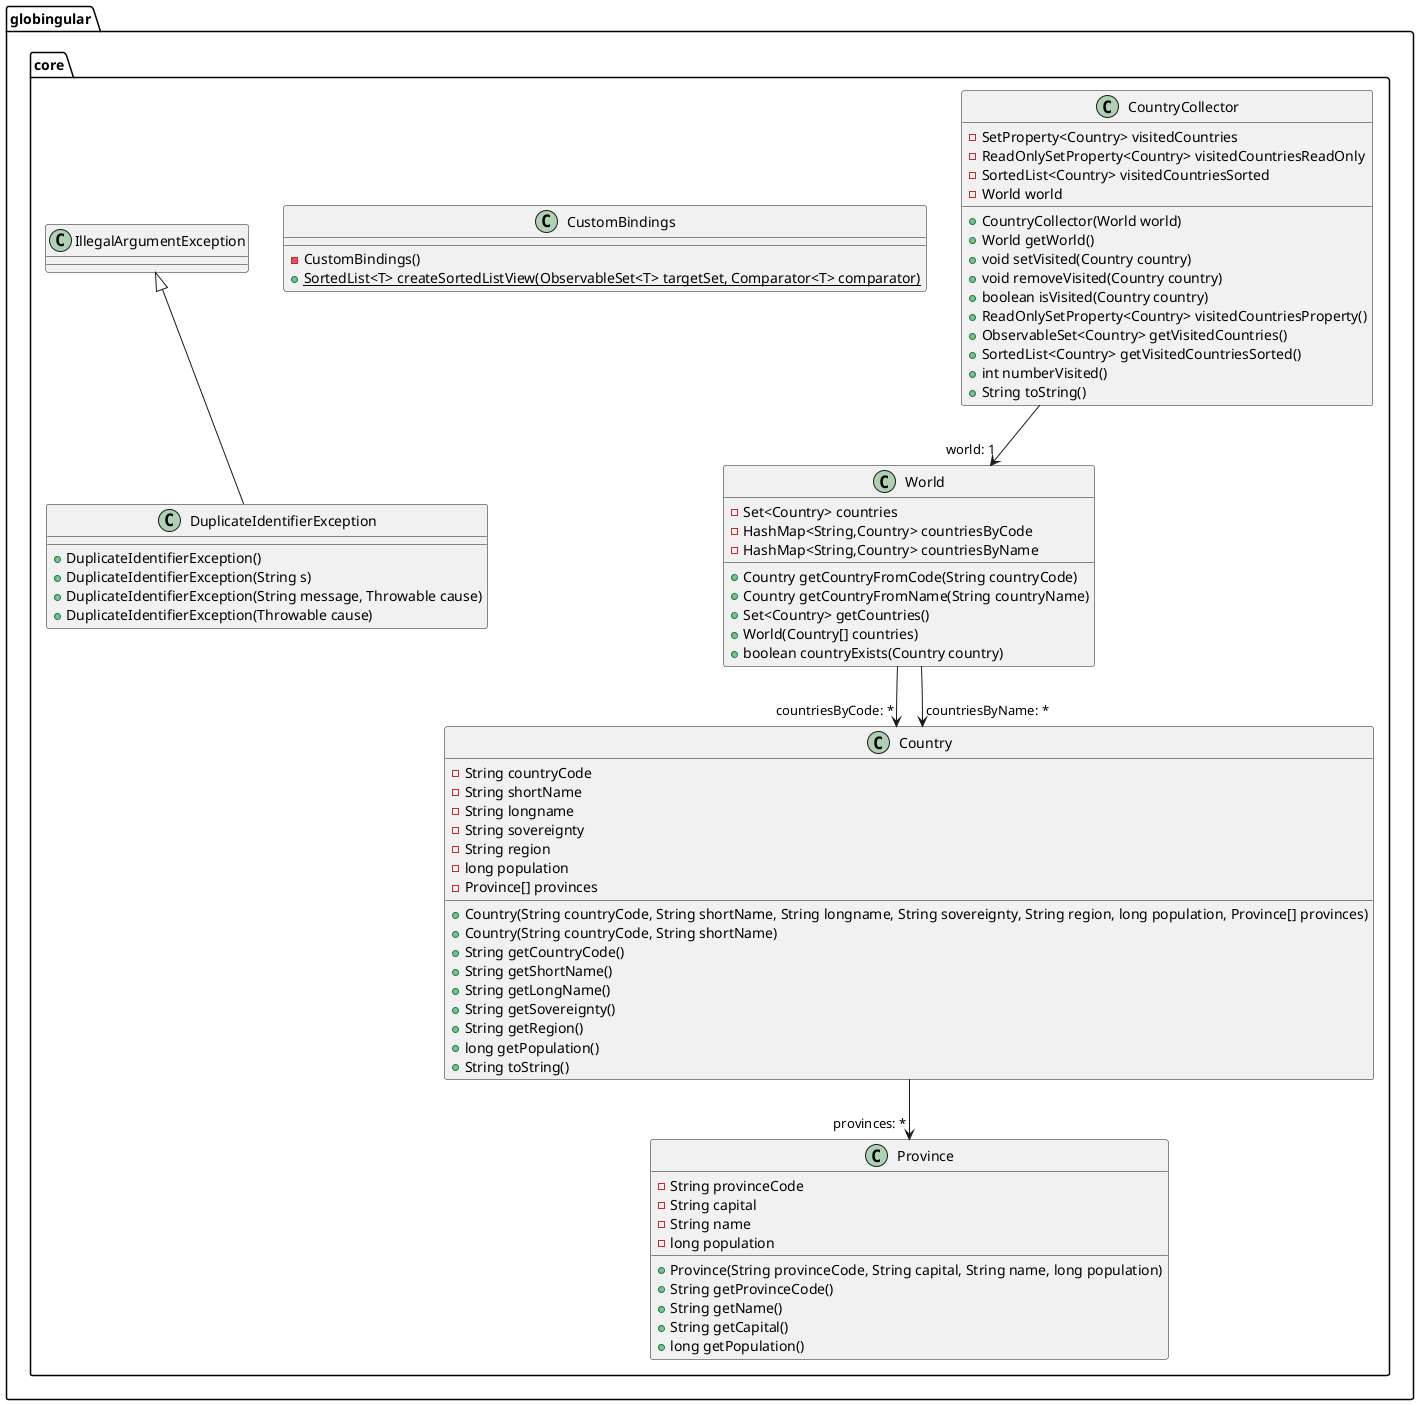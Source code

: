 @startuml classes_core

skinparam PageMargin 50

package globingular.core {

	class Country [[java:globingular.core.Country]] {
		-String countryCode
		-String shortName
		-String longname
		-String sovereignty
		-String region
		-long population
		-Province[] provinces
		+Country(String countryCode, String shortName, String longname, String sovereignty, String region, long population, Province[] provinces)
		+Country(String countryCode, String shortName)
		+String getCountryCode()
		+String getShortName()
		+String getLongName()
		+String getSovereignty()
		+String getRegion()
		+long getPopulation()
		+String toString()
	}

	class CountryCollector [[java:globingular.core.CountryCollector]] {
		-SetProperty<Country> visitedCountries
		-ReadOnlySetProperty<Country> visitedCountriesReadOnly
		-SortedList<Country> visitedCountriesSorted
		-World world
		+CountryCollector(World world)
		+World getWorld()
		+void setVisited(Country country)
		+void removeVisited(Country country)
		+boolean isVisited(Country country)
		+ReadOnlySetProperty<Country> visitedCountriesProperty()
		+ObservableSet<Country> getVisitedCountries()
		+SortedList<Country> getVisitedCountriesSorted()
		+int numberVisited()
		+String toString()
	}

	class CustomBindings [[java:globingular.core.CustomBindings]] {
		-CustomBindings()
		+{static}SortedList<T> createSortedListView(ObservableSet<T> targetSet, Comparator<T> comparator)
	}

	class DuplicateIdentifierException [[java:globingular.core.DuplicateIdentifierException]] {
		+DuplicateIdentifierException()
		+DuplicateIdentifierException(String s)
		+DuplicateIdentifierException(String message, Throwable cause)
		+DuplicateIdentifierException(Throwable cause)
	}
	class IllegalArgumentException [[java:java.lang.IllegalArgumentException]] {
	}
	IllegalArgumentException <|-- DuplicateIdentifierException

	class Province [[java:globingular.core.Province]] {
		-String provinceCode
		-String capital
		-String name
		-long population
		+Province(String provinceCode, String capital, String name, long population)
		+String getProvinceCode()
		+String getName()
		+String getCapital()
		+long getPopulation()
	}

	class World [[java:globingular.core.World]] {
		-Set<Country> countries
		-HashMap<String,Country> countriesByCode
		-HashMap<String,Country> countriesByName
		+Country getCountryFromCode(String countryCode)
		+Country getCountryFromName(String countryName)
		+Set<Country> getCountries()
		+World(Country[] countries)
		+boolean countryExists(Country country)
	}
}

Country --> "provinces: *" Province
CountryCollector --> "world: 1" World
World --> "countriesByCode: *" Country
World --> "countriesByName: *" Country

@enduml
